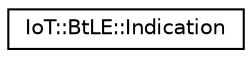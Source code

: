 digraph "Graphical Class Hierarchy"
{
 // LATEX_PDF_SIZE
  edge [fontname="Helvetica",fontsize="10",labelfontname="Helvetica",labelfontsize="10"];
  node [fontname="Helvetica",fontsize="10",shape=record];
  rankdir="LR";
  Node0 [label="IoT::BtLE::Indication",height=0.2,width=0.4,color="black", fillcolor="white", style="filled",URL="$structIoT_1_1BtLE_1_1Indication.html",tooltip=" "];
}
